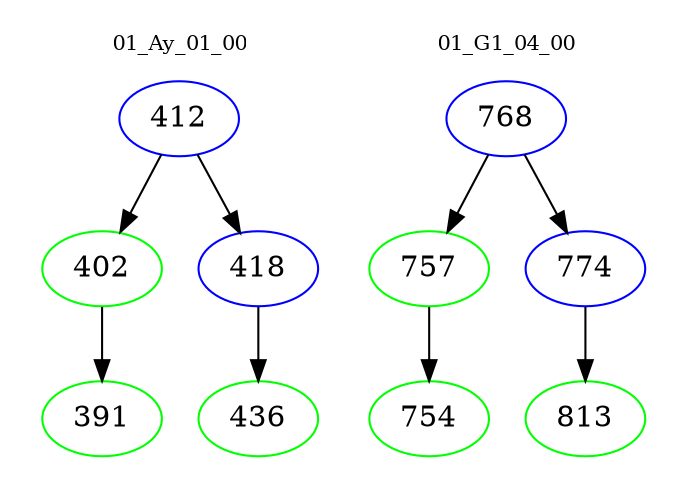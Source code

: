 digraph{
subgraph cluster_0 {
color = white
label = "01_Ay_01_00";
fontsize=10;
T0_412 [label="412", color="blue"]
T0_412 -> T0_402 [color="black"]
T0_402 [label="402", color="green"]
T0_402 -> T0_391 [color="black"]
T0_391 [label="391", color="green"]
T0_412 -> T0_418 [color="black"]
T0_418 [label="418", color="blue"]
T0_418 -> T0_436 [color="black"]
T0_436 [label="436", color="green"]
}
subgraph cluster_1 {
color = white
label = "01_G1_04_00";
fontsize=10;
T1_768 [label="768", color="blue"]
T1_768 -> T1_757 [color="black"]
T1_757 [label="757", color="green"]
T1_757 -> T1_754 [color="black"]
T1_754 [label="754", color="green"]
T1_768 -> T1_774 [color="black"]
T1_774 [label="774", color="blue"]
T1_774 -> T1_813 [color="black"]
T1_813 [label="813", color="green"]
}
}

